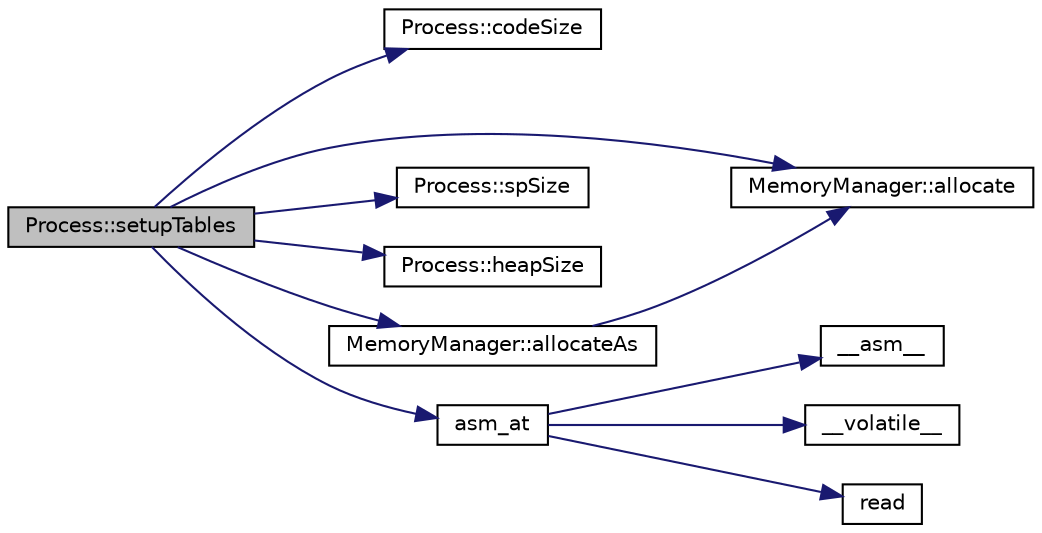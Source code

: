 digraph "Process::setupTables"
{
  edge [fontname="Helvetica",fontsize="10",labelfontname="Helvetica",labelfontsize="10"];
  node [fontname="Helvetica",fontsize="10",shape=record];
  rankdir="LR";
  Node127 [label="Process::setupTables",height=0.2,width=0.4,color="black", fillcolor="grey75", style="filled", fontcolor="black"];
  Node127 -> Node128 [color="midnightblue",fontsize="10",style="solid",fontname="Helvetica"];
  Node128 [label="Process::codeSize",height=0.2,width=0.4,color="black", fillcolor="white", style="filled",URL="$d1/d41/class_process.html#aa627a0558101acd49b5c3998d7ae998a"];
  Node127 -> Node129 [color="midnightblue",fontsize="10",style="solid",fontname="Helvetica"];
  Node129 [label="MemoryManager::allocate",height=0.2,width=0.4,color="black", fillcolor="white", style="filled",URL="$d7/dff/class_memory_manager.html#ac2881a6dbbd6c0312f05761718ac6f08"];
  Node127 -> Node130 [color="midnightblue",fontsize="10",style="solid",fontname="Helvetica"];
  Node130 [label="Process::spSize",height=0.2,width=0.4,color="black", fillcolor="white", style="filled",URL="$d1/d41/class_process.html#a6c9c29aec3a891f294bffb63776ecc4b"];
  Node127 -> Node131 [color="midnightblue",fontsize="10",style="solid",fontname="Helvetica"];
  Node131 [label="Process::heapSize",height=0.2,width=0.4,color="black", fillcolor="white", style="filled",URL="$d1/d41/class_process.html#a80fb4bf056a834cb356110e868ea74b7"];
  Node127 -> Node132 [color="midnightblue",fontsize="10",style="solid",fontname="Helvetica"];
  Node132 [label="MemoryManager::allocateAs",height=0.2,width=0.4,color="black", fillcolor="white", style="filled",URL="$d7/dff/class_memory_manager.html#a98db433aa911826282a28fedcb6e7a78"];
  Node132 -> Node129 [color="midnightblue",fontsize="10",style="solid",fontname="Helvetica"];
  Node127 -> Node133 [color="midnightblue",fontsize="10",style="solid",fontname="Helvetica"];
  Node133 [label="asm_at",height=0.2,width=0.4,color="black", fillcolor="white", style="filled",URL="$d8/d2f/asm__instructions_8h.html#a075c935f33c05473d2ccea7c0ab949ea"];
  Node133 -> Node134 [color="midnightblue",fontsize="10",style="solid",fontname="Helvetica"];
  Node134 [label="__asm__",height=0.2,width=0.4,color="black", fillcolor="white", style="filled",URL="$dd/d12/exceptions_8cpp.html#a40b46c5cfd33825a3980572ace99e6a1"];
  Node133 -> Node135 [color="midnightblue",fontsize="10",style="solid",fontname="Helvetica"];
  Node135 [label="__volatile__",height=0.2,width=0.4,color="black", fillcolor="white", style="filled",URL="$d8/d64/main__test__adrp__instruction_8cpp.html#a28b72fa6de7635a872fd3ae108c838c8"];
  Node133 -> Node136 [color="midnightblue",fontsize="10",style="solid",fontname="Helvetica"];
  Node136 [label="read",height=0.2,width=0.4,color="black", fillcolor="white", style="filled",URL="$d1/de4/general__registers_8h.html#a91bc8a1532103722bfed05ee632e70aa"];
}
